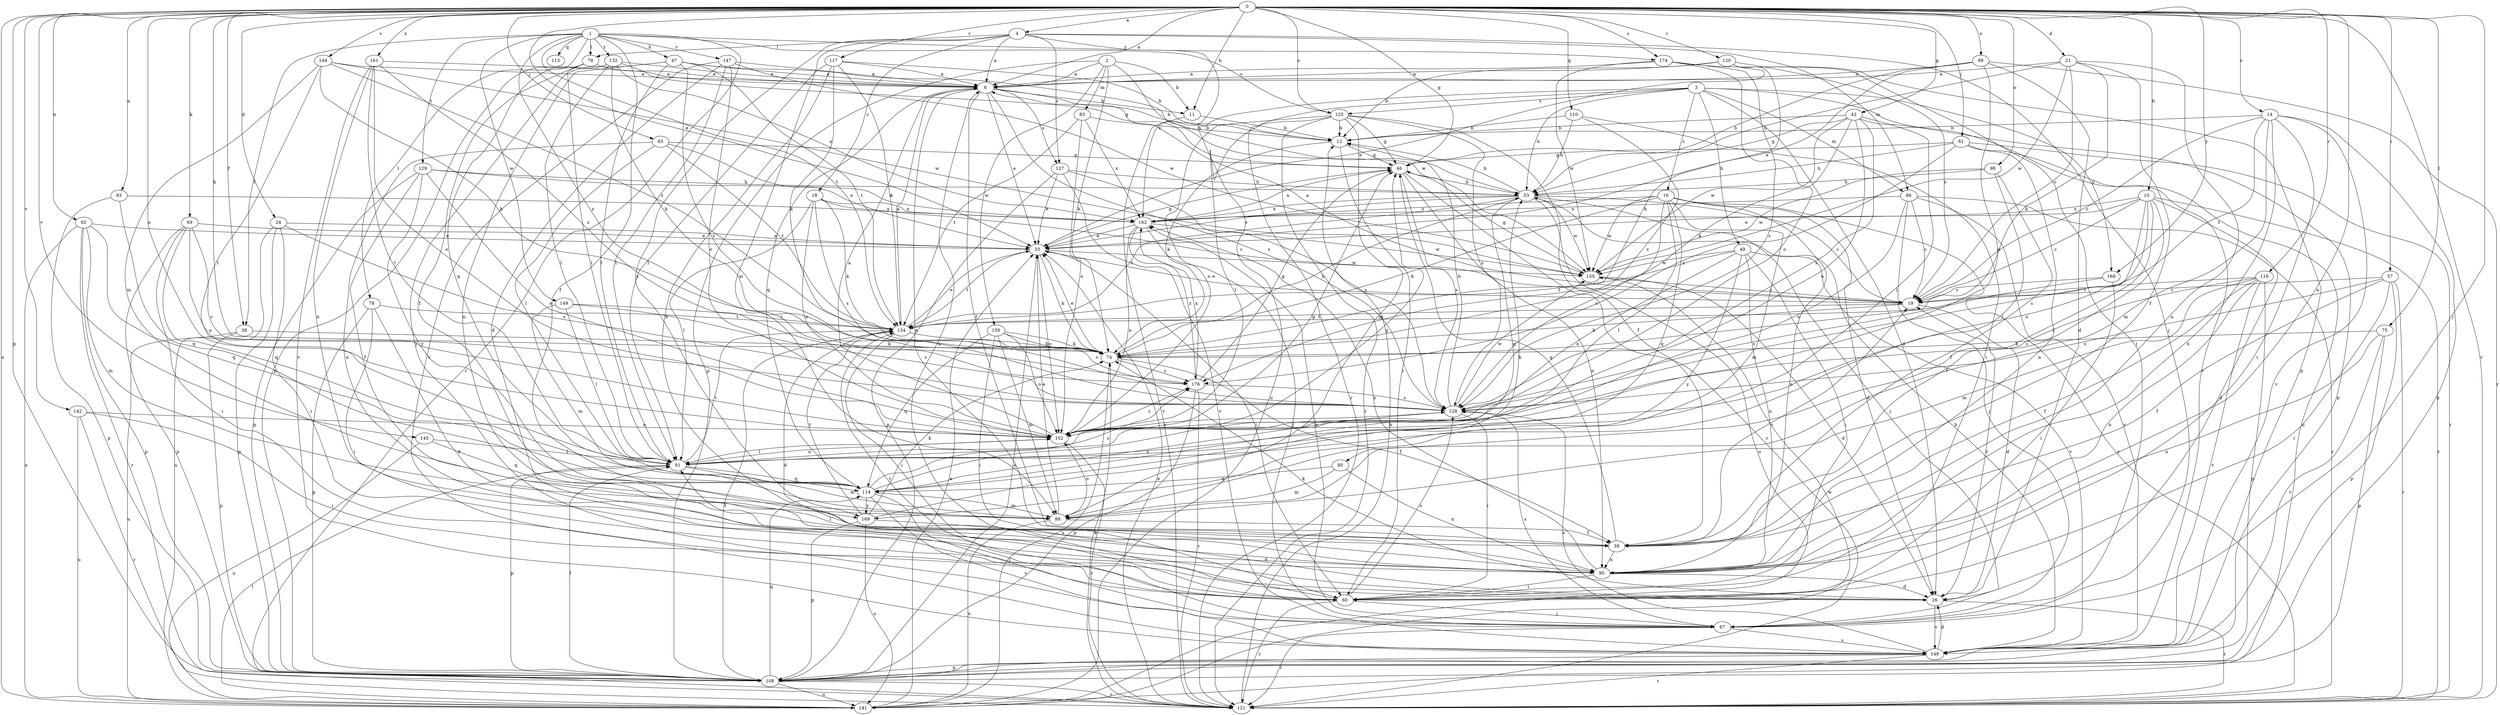 strict digraph  {
0;
1;
2;
3;
4;
6;
10;
11;
12;
14;
16;
18;
19;
21;
24;
26;
33;
38;
39;
42;
46;
47;
49;
53;
57;
60;
61;
63;
67;
69;
74;
75;
78;
79;
80;
81;
83;
86;
88;
92;
93;
95;
98;
99;
102;
108;
110;
113;
114;
116;
117;
120;
121;
125;
127;
128;
129;
132;
134;
141;
142;
144;
145;
147;
148;
149;
150;
155;
161;
162;
168;
169;
174;
176;
0 -> 4  [label=a];
0 -> 6  [label=a];
0 -> 10  [label=b];
0 -> 11  [label=b];
0 -> 14  [label=c];
0 -> 21  [label=d];
0 -> 24  [label=d];
0 -> 33  [label=e];
0 -> 38  [label=f];
0 -> 42  [label=g];
0 -> 46  [label=g];
0 -> 57  [label=i];
0 -> 61  [label=j];
0 -> 63  [label=j];
0 -> 67  [label=j];
0 -> 69  [label=k];
0 -> 74  [label=k];
0 -> 75  [label=l];
0 -> 92  [label=n];
0 -> 93  [label=n];
0 -> 95  [label=n];
0 -> 98  [label=o];
0 -> 99  [label=o];
0 -> 102  [label=o];
0 -> 108  [label=p];
0 -> 110  [label=q];
0 -> 116  [label=r];
0 -> 117  [label=r];
0 -> 120  [label=r];
0 -> 121  [label=r];
0 -> 125  [label=s];
0 -> 141  [label=u];
0 -> 142  [label=v];
0 -> 144  [label=v];
0 -> 145  [label=v];
0 -> 161  [label=x];
0 -> 168  [label=y];
0 -> 174  [label=z];
1 -> 38  [label=f];
1 -> 39  [label=f];
1 -> 47  [label=h];
1 -> 78  [label=l];
1 -> 79  [label=l];
1 -> 113  [label=q];
1 -> 121  [label=r];
1 -> 125  [label=s];
1 -> 129  [label=t];
1 -> 132  [label=t];
1 -> 134  [label=t];
1 -> 147  [label=v];
1 -> 149  [label=w];
1 -> 174  [label=z];
1 -> 176  [label=z];
2 -> 6  [label=a];
2 -> 11  [label=b];
2 -> 74  [label=k];
2 -> 83  [label=m];
2 -> 108  [label=p];
2 -> 150  [label=w];
2 -> 155  [label=w];
3 -> 16  [label=c];
3 -> 26  [label=d];
3 -> 49  [label=h];
3 -> 53  [label=h];
3 -> 86  [label=m];
3 -> 121  [label=r];
3 -> 125  [label=s];
3 -> 141  [label=u];
3 -> 148  [label=v];
3 -> 168  [label=y];
4 -> 6  [label=a];
4 -> 18  [label=c];
4 -> 67  [label=j];
4 -> 79  [label=l];
4 -> 86  [label=m];
4 -> 88  [label=m];
4 -> 127  [label=s];
4 -> 162  [label=x];
4 -> 169  [label=y];
6 -> 11  [label=b];
6 -> 12  [label=b];
6 -> 33  [label=e];
6 -> 39  [label=f];
6 -> 95  [label=n];
6 -> 114  [label=q];
6 -> 127  [label=s];
6 -> 128  [label=s];
10 -> 19  [label=c];
10 -> 26  [label=d];
10 -> 33  [label=e];
10 -> 39  [label=f];
10 -> 80  [label=l];
10 -> 102  [label=o];
10 -> 121  [label=r];
10 -> 128  [label=s];
10 -> 162  [label=x];
11 -> 12  [label=b];
11 -> 121  [label=r];
12 -> 46  [label=g];
12 -> 60  [label=i];
12 -> 74  [label=k];
14 -> 12  [label=b];
14 -> 19  [label=c];
14 -> 60  [label=i];
14 -> 88  [label=m];
14 -> 95  [label=n];
14 -> 108  [label=p];
14 -> 134  [label=t];
14 -> 148  [label=v];
16 -> 26  [label=d];
16 -> 74  [label=k];
16 -> 81  [label=l];
16 -> 88  [label=m];
16 -> 95  [label=n];
16 -> 114  [label=q];
16 -> 121  [label=r];
16 -> 128  [label=s];
16 -> 155  [label=w];
16 -> 162  [label=x];
18 -> 19  [label=c];
18 -> 74  [label=k];
18 -> 81  [label=l];
18 -> 102  [label=o];
18 -> 128  [label=s];
18 -> 162  [label=x];
19 -> 6  [label=a];
19 -> 26  [label=d];
19 -> 33  [label=e];
19 -> 74  [label=k];
19 -> 134  [label=t];
21 -> 6  [label=a];
21 -> 19  [label=c];
21 -> 39  [label=f];
21 -> 53  [label=h];
21 -> 74  [label=k];
21 -> 95  [label=n];
21 -> 155  [label=w];
24 -> 33  [label=e];
24 -> 60  [label=i];
24 -> 108  [label=p];
24 -> 128  [label=s];
24 -> 141  [label=u];
26 -> 19  [label=c];
26 -> 74  [label=k];
26 -> 121  [label=r];
26 -> 148  [label=v];
33 -> 46  [label=g];
33 -> 60  [label=i];
33 -> 74  [label=k];
33 -> 102  [label=o];
33 -> 134  [label=t];
33 -> 155  [label=w];
38 -> 74  [label=k];
38 -> 108  [label=p];
38 -> 141  [label=u];
39 -> 19  [label=c];
39 -> 46  [label=g];
39 -> 95  [label=n];
42 -> 12  [label=b];
42 -> 46  [label=g];
42 -> 74  [label=k];
42 -> 81  [label=l];
42 -> 102  [label=o];
42 -> 108  [label=p];
42 -> 128  [label=s];
42 -> 155  [label=w];
46 -> 53  [label=h];
46 -> 95  [label=n];
46 -> 121  [label=r];
46 -> 128  [label=s];
46 -> 162  [label=x];
47 -> 6  [label=a];
47 -> 53  [label=h];
47 -> 67  [label=j];
47 -> 81  [label=l];
47 -> 95  [label=n];
47 -> 128  [label=s];
47 -> 134  [label=t];
49 -> 60  [label=i];
49 -> 95  [label=n];
49 -> 102  [label=o];
49 -> 134  [label=t];
49 -> 148  [label=v];
49 -> 155  [label=w];
49 -> 169  [label=y];
53 -> 12  [label=b];
53 -> 19  [label=c];
53 -> 33  [label=e];
53 -> 67  [label=j];
53 -> 114  [label=q];
53 -> 134  [label=t];
53 -> 141  [label=u];
53 -> 155  [label=w];
53 -> 162  [label=x];
57 -> 19  [label=c];
57 -> 39  [label=f];
57 -> 60  [label=i];
57 -> 108  [label=p];
57 -> 121  [label=r];
57 -> 128  [label=s];
60 -> 6  [label=a];
60 -> 67  [label=j];
60 -> 121  [label=r];
60 -> 128  [label=s];
61 -> 46  [label=g];
61 -> 53  [label=h];
61 -> 95  [label=n];
61 -> 121  [label=r];
61 -> 141  [label=u];
61 -> 176  [label=z];
63 -> 33  [label=e];
63 -> 46  [label=g];
63 -> 81  [label=l];
63 -> 95  [label=n];
63 -> 134  [label=t];
67 -> 121  [label=r];
67 -> 128  [label=s];
67 -> 134  [label=t];
67 -> 148  [label=v];
67 -> 162  [label=x];
69 -> 33  [label=e];
69 -> 60  [label=i];
69 -> 102  [label=o];
69 -> 108  [label=p];
69 -> 114  [label=q];
69 -> 128  [label=s];
74 -> 33  [label=e];
74 -> 39  [label=f];
74 -> 53  [label=h];
74 -> 141  [label=u];
74 -> 176  [label=z];
75 -> 74  [label=k];
75 -> 95  [label=n];
75 -> 108  [label=p];
75 -> 148  [label=v];
78 -> 26  [label=d];
78 -> 60  [label=i];
78 -> 108  [label=p];
78 -> 134  [label=t];
79 -> 6  [label=a];
79 -> 39  [label=f];
79 -> 81  [label=l];
79 -> 108  [label=p];
80 -> 88  [label=m];
80 -> 95  [label=n];
80 -> 114  [label=q];
81 -> 46  [label=g];
81 -> 88  [label=m];
81 -> 102  [label=o];
81 -> 108  [label=p];
81 -> 114  [label=q];
81 -> 134  [label=t];
83 -> 12  [label=b];
83 -> 102  [label=o];
83 -> 134  [label=t];
83 -> 162  [label=x];
86 -> 19  [label=c];
86 -> 67  [label=j];
86 -> 102  [label=o];
86 -> 121  [label=r];
86 -> 148  [label=v];
86 -> 162  [label=x];
88 -> 33  [label=e];
88 -> 39  [label=f];
88 -> 102  [label=o];
88 -> 141  [label=u];
92 -> 33  [label=e];
92 -> 88  [label=m];
92 -> 108  [label=p];
92 -> 114  [label=q];
92 -> 121  [label=r];
92 -> 141  [label=u];
93 -> 108  [label=p];
93 -> 114  [label=q];
93 -> 162  [label=x];
95 -> 26  [label=d];
95 -> 60  [label=i];
95 -> 81  [label=l];
95 -> 162  [label=x];
98 -> 39  [label=f];
98 -> 53  [label=h];
98 -> 81  [label=l];
98 -> 155  [label=w];
99 -> 6  [label=a];
99 -> 26  [label=d];
99 -> 33  [label=e];
99 -> 53  [label=h];
99 -> 102  [label=o];
99 -> 121  [label=r];
102 -> 6  [label=a];
102 -> 81  [label=l];
102 -> 121  [label=r];
102 -> 176  [label=z];
108 -> 33  [label=e];
108 -> 81  [label=l];
108 -> 114  [label=q];
108 -> 121  [label=r];
108 -> 134  [label=t];
108 -> 141  [label=u];
110 -> 12  [label=b];
110 -> 53  [label=h];
110 -> 60  [label=i];
110 -> 176  [label=z];
114 -> 46  [label=g];
114 -> 67  [label=j];
114 -> 88  [label=m];
114 -> 128  [label=s];
114 -> 148  [label=v];
114 -> 169  [label=y];
114 -> 176  [label=z];
116 -> 19  [label=c];
116 -> 39  [label=f];
116 -> 88  [label=m];
116 -> 95  [label=n];
116 -> 108  [label=p];
116 -> 128  [label=s];
116 -> 148  [label=v];
117 -> 6  [label=a];
117 -> 12  [label=b];
117 -> 74  [label=k];
117 -> 81  [label=l];
117 -> 95  [label=n];
117 -> 134  [label=t];
120 -> 6  [label=a];
120 -> 12  [label=b];
120 -> 19  [label=c];
120 -> 33  [label=e];
120 -> 74  [label=k];
121 -> 12  [label=b];
121 -> 33  [label=e];
121 -> 74  [label=k];
125 -> 12  [label=b];
125 -> 39  [label=f];
125 -> 46  [label=g];
125 -> 81  [label=l];
125 -> 88  [label=m];
125 -> 102  [label=o];
125 -> 121  [label=r];
125 -> 128  [label=s];
127 -> 33  [label=e];
127 -> 53  [label=h];
127 -> 108  [label=p];
127 -> 128  [label=s];
127 -> 148  [label=v];
128 -> 12  [label=b];
128 -> 60  [label=i];
128 -> 102  [label=o];
128 -> 155  [label=w];
129 -> 39  [label=f];
129 -> 53  [label=h];
129 -> 102  [label=o];
129 -> 108  [label=p];
129 -> 162  [label=x];
129 -> 169  [label=y];
132 -> 6  [label=a];
132 -> 46  [label=g];
132 -> 74  [label=k];
132 -> 81  [label=l];
132 -> 114  [label=q];
132 -> 162  [label=x];
134 -> 6  [label=a];
134 -> 26  [label=d];
134 -> 33  [label=e];
134 -> 60  [label=i];
134 -> 74  [label=k];
141 -> 33  [label=e];
141 -> 81  [label=l];
141 -> 155  [label=w];
142 -> 60  [label=i];
142 -> 102  [label=o];
142 -> 121  [label=r];
142 -> 141  [label=u];
144 -> 6  [label=a];
144 -> 74  [label=k];
144 -> 81  [label=l];
144 -> 88  [label=m];
144 -> 134  [label=t];
144 -> 155  [label=w];
145 -> 81  [label=l];
145 -> 114  [label=q];
145 -> 141  [label=u];
147 -> 6  [label=a];
147 -> 26  [label=d];
147 -> 81  [label=l];
147 -> 102  [label=o];
147 -> 148  [label=v];
147 -> 155  [label=w];
148 -> 26  [label=d];
148 -> 53  [label=h];
148 -> 108  [label=p];
148 -> 121  [label=r];
148 -> 128  [label=s];
149 -> 81  [label=l];
149 -> 88  [label=m];
149 -> 128  [label=s];
149 -> 134  [label=t];
150 -> 60  [label=i];
150 -> 74  [label=k];
150 -> 88  [label=m];
150 -> 102  [label=o];
150 -> 114  [label=q];
150 -> 176  [label=z];
155 -> 19  [label=c];
155 -> 26  [label=d];
155 -> 46  [label=g];
161 -> 6  [label=a];
161 -> 81  [label=l];
161 -> 95  [label=n];
161 -> 102  [label=o];
161 -> 148  [label=v];
161 -> 176  [label=z];
162 -> 33  [label=e];
162 -> 67  [label=j];
162 -> 102  [label=o];
162 -> 155  [label=w];
162 -> 176  [label=z];
168 -> 19  [label=c];
168 -> 60  [label=i];
168 -> 128  [label=s];
169 -> 26  [label=d];
169 -> 53  [label=h];
169 -> 74  [label=k];
169 -> 108  [label=p];
169 -> 134  [label=t];
169 -> 141  [label=u];
174 -> 6  [label=a];
174 -> 67  [label=j];
174 -> 102  [label=o];
174 -> 108  [label=p];
174 -> 128  [label=s];
174 -> 155  [label=w];
176 -> 46  [label=g];
176 -> 108  [label=p];
176 -> 121  [label=r];
176 -> 128  [label=s];
176 -> 162  [label=x];
}
